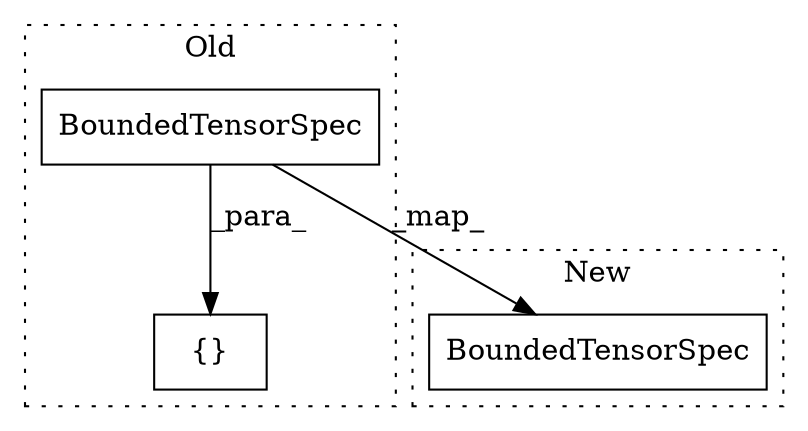 digraph G {
subgraph cluster0 {
1 [label="BoundedTensorSpec" a="32" s="4275,4328" l="18,1" shape="box"];
3 [label="{}" a="4" s="4262,4329" l="1,1" shape="box"];
label = "Old";
style="dotted";
}
subgraph cluster1 {
2 [label="BoundedTensorSpec" a="32" s="4773,4826" l="18,1" shape="box"];
label = "New";
style="dotted";
}
1 -> 3 [label="_para_"];
1 -> 2 [label="_map_"];
}
